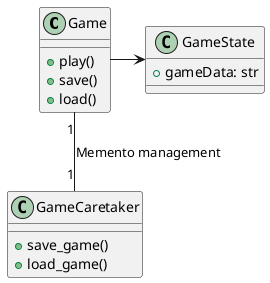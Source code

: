 @startuml
              class Game {
                +play()
                +save()
                +load()
              }
              class GameState {
                +gameData: str
              }
              class GameCaretaker {
                +save_game()
                +load_game()
              }
              Game --right-> GameState
              Game "1" -- "1" GameCaretaker: Memento management
              @enduml